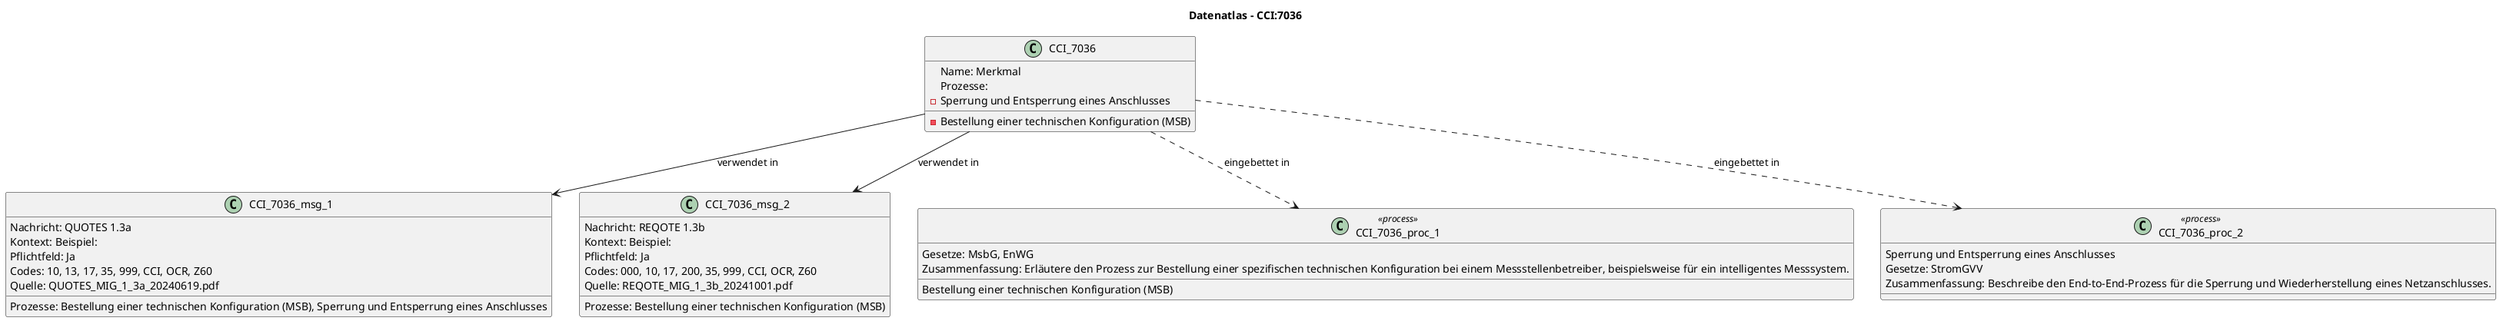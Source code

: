 @startuml
title Datenatlas – CCI:7036
class CCI_7036 {
  Name: Merkmal
  Prozesse:
    - Bestellung einer technischen Konfiguration (MSB)
    - Sperrung und Entsperrung eines Anschlusses
}
class CCI_7036_msg_1 {
  Nachricht: QUOTES 1.3a
  Kontext: Beispiel:
  Pflichtfeld: Ja
  Codes: 10, 13, 17, 35, 999, CCI, OCR, Z60
  Prozesse: Bestellung einer technischen Konfiguration (MSB), Sperrung und Entsperrung eines Anschlusses
  Quelle: QUOTES_MIG_1_3a_20240619.pdf
}
CCI_7036 --> CCI_7036_msg_1 : verwendet in
class CCI_7036_msg_2 {
  Nachricht: REQOTE 1.3b
  Kontext: Beispiel:
  Pflichtfeld: Ja
  Codes: 000, 10, 17, 200, 35, 999, CCI, OCR, Z60
  Prozesse: Bestellung einer technischen Konfiguration (MSB)
  Quelle: REQOTE_MIG_1_3b_20241001.pdf
}
CCI_7036 --> CCI_7036_msg_2 : verwendet in
class CCI_7036_proc_1 <<process>> {
  Bestellung einer technischen Konfiguration (MSB)
  Gesetze: MsbG, EnWG
  Zusammenfassung: Erläutere den Prozess zur Bestellung einer spezifischen technischen Konfiguration bei einem Messstellenbetreiber, beispielsweise für ein intelligentes Messsystem.
}
CCI_7036 ..> CCI_7036_proc_1 : eingebettet in
class CCI_7036_proc_2 <<process>> {
  Sperrung und Entsperrung eines Anschlusses
  Gesetze: StromGVV
  Zusammenfassung: Beschreibe den End-to-End-Prozess für die Sperrung und Wiederherstellung eines Netzanschlusses.
}
CCI_7036 ..> CCI_7036_proc_2 : eingebettet in
@enduml